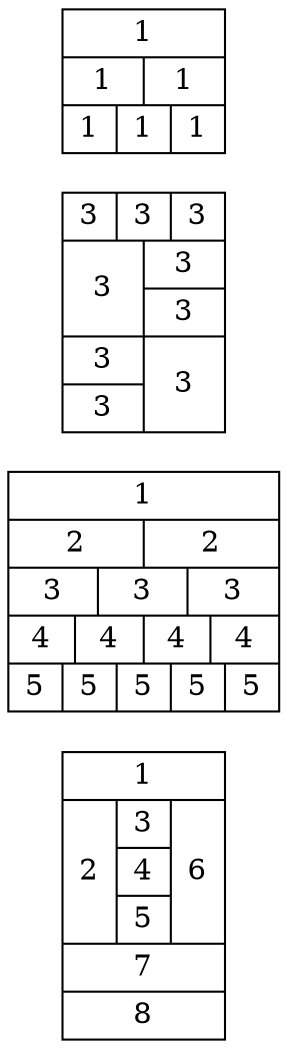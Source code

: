 // Struct Test
digraph structs {
node [shape=record];
rankdir=LR;
//    struct1 [shape=record,label="<f0> left|<f1> middle|<f2> right"];
//    struct2 [shape=record,label="<f0> one|<f1> two"];
//    struct3 [shape=record,label="hello\nworld |{ b |{c|<here> d|e}| f}| g | h"];
//    struct1:f1 -> struct2:f0;
//    struct1:f2 -> struct3:here;

    struct4 [shape=record,label="1 | { 2 | { 3 | <here> 4 | 5} | 6 } | 7 | 8"];
    struct5 [shape=record,label="1 | { 2 | 2 } | { 3 | 3 | 3 } | { 4 | 4 | 4 | 4 } | { 5 | 5 | 5 | 5 | 5 }"];
    struct6 [shape=record,label="{ 3 | 3 | 3 } | { 3 | { 3 | 3 } } | { { 3 | 3 } | 3 }"];
    struct7 [shape=record,label="{1} | {1|1} | {1|1|1}"];


}

